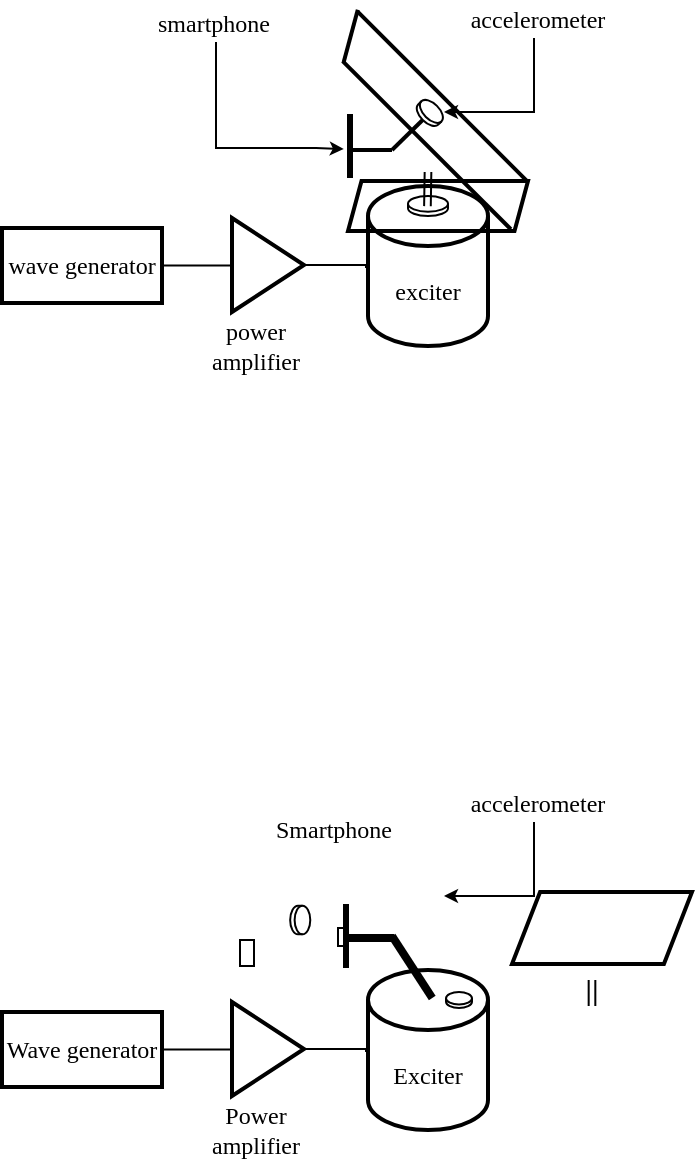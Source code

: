 <mxfile version="22.1.16" type="github">
  <diagram name="Page-1" id="-eMpOVEWGyke3WGTZZot">
    <mxGraphModel dx="241" dy="1312" grid="0" gridSize="10" guides="0" tooltips="1" connect="1" arrows="1" fold="1" page="1" pageScale="1" pageWidth="827" pageHeight="1169" math="0" shadow="0">
      <root>
        <mxCell id="0" />
        <mxCell id="1" parent="0" />
        <mxCell id="syNTxDQ9dA7czl0h41md-5" style="edgeStyle=orthogonalEdgeStyle;rounded=0;orthogonalLoop=1;jettySize=auto;html=1;exitX=1;exitY=0.5;exitDx=0;exitDy=0;entryX=0;entryY=0.5;entryDx=0;entryDy=0;endArrow=none;endFill=0;" parent="1" source="syNTxDQ9dA7czl0h41md-1" target="syNTxDQ9dA7czl0h41md-2" edge="1">
          <mxGeometry relative="1" as="geometry" />
        </mxCell>
        <mxCell id="syNTxDQ9dA7czl0h41md-1" value="Wave generator" style="rounded=0;whiteSpace=wrap;html=1;fontFamily=Times New Roman;strokeWidth=2;" parent="1" vertex="1">
          <mxGeometry x="257" y="441" width="80" height="37.5" as="geometry" />
        </mxCell>
        <mxCell id="syNTxDQ9dA7czl0h41md-6" style="edgeStyle=orthogonalEdgeStyle;rounded=0;orthogonalLoop=1;jettySize=auto;html=1;exitX=1;exitY=0.5;exitDx=0;exitDy=0;endArrow=none;endFill=0;" parent="1" source="syNTxDQ9dA7czl0h41md-2" edge="1">
          <mxGeometry relative="1" as="geometry">
            <mxPoint x="470.0" y="460" as="targetPoint" />
          </mxGeometry>
        </mxCell>
        <mxCell id="syNTxDQ9dA7czl0h41md-2" value="" style="triangle;whiteSpace=wrap;html=1;fontSize=12;strokeWidth=2;" parent="1" vertex="1">
          <mxGeometry x="372" y="436" width="36" height="47" as="geometry" />
        </mxCell>
        <mxCell id="syNTxDQ9dA7czl0h41md-3" value="Exciter" style="shape=cylinder3;whiteSpace=wrap;html=1;boundedLbl=1;backgroundOutline=1;size=15;fontFamily=Times New Roman;strokeWidth=2;" parent="1" vertex="1">
          <mxGeometry x="440" y="420" width="60" height="80" as="geometry" />
        </mxCell>
        <mxCell id="syNTxDQ9dA7czl0h41md-4" value="Power amplifier" style="text;strokeColor=none;align=center;fillColor=none;html=1;verticalAlign=middle;whiteSpace=wrap;rounded=0;fontFamily=Times New Roman;" parent="1" vertex="1">
          <mxGeometry x="354" y="485" width="60" height="30" as="geometry" />
        </mxCell>
        <mxCell id="syNTxDQ9dA7czl0h41md-7" value="" style="shape=cylinder3;whiteSpace=wrap;html=1;boundedLbl=1;backgroundOutline=1;size=3.126;" parent="1" vertex="1">
          <mxGeometry x="479" y="431" width="13" height="8" as="geometry" />
        </mxCell>
        <mxCell id="syNTxDQ9dA7czl0h41md-10" value="" style="endArrow=none;html=1;rounded=0;shape=link;width=3.333;exitX=0.5;exitY=1;exitDx=0;exitDy=0;exitPerimeter=0;" parent="1" edge="1">
          <mxGeometry width="50" height="50" relative="1" as="geometry">
            <mxPoint x="552" y="438" as="sourcePoint" />
            <mxPoint x="552" y="425" as="targetPoint" />
          </mxGeometry>
        </mxCell>
        <mxCell id="syNTxDQ9dA7czl0h41md-12" value="" style="shape=parallelogram;html=1;strokeWidth=2;perimeter=parallelogramPerimeter;whiteSpace=wrap;rounded=1;arcSize=0;size=0.156;fillColor=none;" parent="1" vertex="1">
          <mxGeometry x="512" y="381" width="90" height="36" as="geometry" />
        </mxCell>
        <mxCell id="syNTxDQ9dA7czl0h41md-28" value="" style="endArrow=none;html=1;rounded=0;strokeWidth=4;" parent="1" edge="1">
          <mxGeometry width="50" height="50" relative="1" as="geometry">
            <mxPoint x="430" y="404" as="sourcePoint" />
            <mxPoint x="453" y="404" as="targetPoint" />
          </mxGeometry>
        </mxCell>
        <mxCell id="syNTxDQ9dA7czl0h41md-30" value="" style="line;strokeWidth=3;direction=south;html=1;" parent="1" vertex="1">
          <mxGeometry x="424" y="387" width="10" height="32" as="geometry" />
        </mxCell>
        <mxCell id="syNTxDQ9dA7czl0h41md-33" value="" style="endArrow=none;html=1;rounded=0;strokeWidth=4;" parent="1" edge="1">
          <mxGeometry width="50" height="50" relative="1" as="geometry">
            <mxPoint x="452" y="403" as="sourcePoint" />
            <mxPoint x="472.123" y="434" as="targetPoint" />
          </mxGeometry>
        </mxCell>
        <mxCell id="syNTxDQ9dA7czl0h41md-32" value="" style="shape=cylinder3;whiteSpace=wrap;html=1;boundedLbl=1;backgroundOutline=1;size=3.915;rotation=90;" parent="1" vertex="1">
          <mxGeometry x="399" y="390" width="14.22" height="10.06" as="geometry" />
        </mxCell>
        <mxCell id="syNTxDQ9dA7czl0h41md-45" style="edgeStyle=orthogonalEdgeStyle;rounded=0;orthogonalLoop=1;jettySize=auto;html=1;exitX=0.5;exitY=1;exitDx=0;exitDy=0;endSize=4;endArrow=classic;endFill=1;" parent="1" edge="1">
          <mxGeometry relative="1" as="geometry">
            <mxPoint x="478" y="383" as="targetPoint" />
            <mxPoint x="523" y="346" as="sourcePoint" />
            <Array as="points">
              <mxPoint x="523" y="383" />
              <mxPoint x="482" y="383" />
            </Array>
          </mxGeometry>
        </mxCell>
        <mxCell id="syNTxDQ9dA7czl0h41md-39" value="accelerometer" style="text;strokeColor=none;align=center;fillColor=none;html=1;verticalAlign=middle;whiteSpace=wrap;rounded=0;fontFamily=Times New Roman;" parent="1" vertex="1">
          <mxGeometry x="499" y="329" width="52" height="15" as="geometry" />
        </mxCell>
        <mxCell id="syNTxDQ9dA7czl0h41md-44" value="&lt;font face=&quot;Times New Roman&quot;&gt;Smartphone&lt;/font&gt;" style="text;strokeColor=none;align=center;fillColor=none;html=1;verticalAlign=middle;whiteSpace=wrap;rounded=0;" parent="1" vertex="1">
          <mxGeometry x="397" y="342" width="52" height="15" as="geometry" />
        </mxCell>
        <mxCell id="Ww5bomZP4bkgs4StKyrw-16" style="edgeStyle=orthogonalEdgeStyle;rounded=0;orthogonalLoop=1;jettySize=auto;html=1;exitX=1;exitY=0.5;exitDx=0;exitDy=0;entryX=0;entryY=0.5;entryDx=0;entryDy=0;endArrow=none;endFill=0;" edge="1" source="Ww5bomZP4bkgs4StKyrw-17" target="Ww5bomZP4bkgs4StKyrw-19" parent="1">
          <mxGeometry relative="1" as="geometry" />
        </mxCell>
        <mxCell id="Ww5bomZP4bkgs4StKyrw-17" value="wave generator" style="rounded=0;whiteSpace=wrap;html=1;fontFamily=Times New Roman;strokeWidth=2;" vertex="1" parent="1">
          <mxGeometry x="257" y="49" width="80" height="37.5" as="geometry" />
        </mxCell>
        <mxCell id="Ww5bomZP4bkgs4StKyrw-18" style="edgeStyle=orthogonalEdgeStyle;rounded=0;orthogonalLoop=1;jettySize=auto;html=1;exitX=1;exitY=0.5;exitDx=0;exitDy=0;endArrow=none;endFill=0;" edge="1" source="Ww5bomZP4bkgs4StKyrw-19" parent="1">
          <mxGeometry relative="1" as="geometry">
            <mxPoint x="470.0" y="68" as="targetPoint" />
          </mxGeometry>
        </mxCell>
        <mxCell id="Ww5bomZP4bkgs4StKyrw-19" value="" style="triangle;whiteSpace=wrap;html=1;fontSize=12;strokeWidth=2;" vertex="1" parent="1">
          <mxGeometry x="372" y="44" width="36" height="47" as="geometry" />
        </mxCell>
        <mxCell id="Ww5bomZP4bkgs4StKyrw-20" value="exciter" style="shape=cylinder3;whiteSpace=wrap;html=1;boundedLbl=1;backgroundOutline=1;size=15;fontFamily=Times New Roman;strokeWidth=2;" vertex="1" parent="1">
          <mxGeometry x="440" y="28" width="60" height="80" as="geometry" />
        </mxCell>
        <mxCell id="Ww5bomZP4bkgs4StKyrw-21" value="power amplifier" style="text;strokeColor=none;align=center;fillColor=none;html=1;verticalAlign=middle;whiteSpace=wrap;rounded=0;fontFamily=Times New Roman;" vertex="1" parent="1">
          <mxGeometry x="354" y="93" width="60" height="30" as="geometry" />
        </mxCell>
        <mxCell id="Ww5bomZP4bkgs4StKyrw-22" value="" style="shape=cylinder3;whiteSpace=wrap;html=1;boundedLbl=1;backgroundOutline=1;size=3.915;" vertex="1" parent="1">
          <mxGeometry x="460" y="33" width="20" height="10" as="geometry" />
        </mxCell>
        <mxCell id="Ww5bomZP4bkgs4StKyrw-23" value="" style="endArrow=none;html=1;rounded=0;shape=link;width=3.333;exitX=0.486;exitY=0.209;exitDx=0;exitDy=0;exitPerimeter=0;" edge="1" parent="1">
          <mxGeometry width="50" height="50" relative="1" as="geometry">
            <mxPoint x="469.72" y="38.09" as="sourcePoint" />
            <mxPoint x="470" y="21" as="targetPoint" />
          </mxGeometry>
        </mxCell>
        <mxCell id="Ww5bomZP4bkgs4StKyrw-24" value="" style="shape=parallelogram;html=1;strokeWidth=2;perimeter=parallelogramPerimeter;whiteSpace=wrap;rounded=1;arcSize=0;size=0.075;fillColor=none;" vertex="1" parent="1">
          <mxGeometry x="430" y="25.5" width="90" height="25" as="geometry" />
        </mxCell>
        <mxCell id="Ww5bomZP4bkgs4StKyrw-25" value="" style="line;strokeWidth=2;html=1;rotation=45;" vertex="1" parent="1">
          <mxGeometry x="417.41" y="-22.17" width="119.83" height="11" as="geometry" />
        </mxCell>
        <mxCell id="Ww5bomZP4bkgs4StKyrw-26" value="" style="line;strokeWidth=2;html=1;rotation=45;" vertex="1" parent="1">
          <mxGeometry x="409.92" y="2.59" width="118.93" height="10" as="geometry" />
        </mxCell>
        <mxCell id="Ww5bomZP4bkgs4StKyrw-27" value="" style="line;strokeWidth=2;html=1;rotation=-75;" vertex="1" parent="1">
          <mxGeometry x="417.72" y="-52" width="27.28" height="10" as="geometry" />
        </mxCell>
        <mxCell id="Ww5bomZP4bkgs4StKyrw-28" value="" style="endArrow=none;html=1;rounded=0;" edge="1" source="Ww5bomZP4bkgs4StKyrw-32" parent="1">
          <mxGeometry width="50" height="50" relative="1" as="geometry">
            <mxPoint x="452" y="10" as="sourcePoint" />
            <mxPoint x="472" y="-10" as="targetPoint" />
          </mxGeometry>
        </mxCell>
        <mxCell id="Ww5bomZP4bkgs4StKyrw-29" value="" style="endArrow=none;html=1;rounded=0;strokeWidth=2;" edge="1" parent="1">
          <mxGeometry width="50" height="50" relative="1" as="geometry">
            <mxPoint x="432" y="10" as="sourcePoint" />
            <mxPoint x="452" y="10" as="targetPoint" />
          </mxGeometry>
        </mxCell>
        <mxCell id="Ww5bomZP4bkgs4StKyrw-30" value="" style="line;strokeWidth=3;direction=south;html=1;" vertex="1" parent="1">
          <mxGeometry x="426" y="-8" width="10" height="32" as="geometry" />
        </mxCell>
        <mxCell id="Ww5bomZP4bkgs4StKyrw-31" value="" style="endArrow=none;html=1;rounded=0;strokeWidth=2;" edge="1" target="Ww5bomZP4bkgs4StKyrw-32" parent="1">
          <mxGeometry width="50" height="50" relative="1" as="geometry">
            <mxPoint x="452" y="10" as="sourcePoint" />
            <mxPoint x="472" y="-10" as="targetPoint" />
          </mxGeometry>
        </mxCell>
        <mxCell id="Ww5bomZP4bkgs4StKyrw-32" value="" style="shape=cylinder3;whiteSpace=wrap;html=1;boundedLbl=1;backgroundOutline=1;size=3.915;rotation=45;" vertex="1" parent="1">
          <mxGeometry x="463.8" y="-13.55" width="14.22" height="10.06" as="geometry" />
        </mxCell>
        <mxCell id="Ww5bomZP4bkgs4StKyrw-33" style="edgeStyle=orthogonalEdgeStyle;rounded=0;orthogonalLoop=1;jettySize=auto;html=1;exitX=0.5;exitY=1;exitDx=0;exitDy=0;endSize=4;endArrow=classic;endFill=1;" edge="1" parent="1">
          <mxGeometry relative="1" as="geometry">
            <mxPoint x="478" y="-9" as="targetPoint" />
            <mxPoint x="523" y="-46" as="sourcePoint" />
            <Array as="points">
              <mxPoint x="523" y="-9" />
              <mxPoint x="482" y="-9" />
            </Array>
          </mxGeometry>
        </mxCell>
        <mxCell id="Ww5bomZP4bkgs4StKyrw-34" value="accelerometer" style="text;strokeColor=none;align=center;fillColor=none;html=1;verticalAlign=middle;whiteSpace=wrap;rounded=0;fontFamily=Times New Roman;" vertex="1" parent="1">
          <mxGeometry x="499" y="-63" width="52" height="15" as="geometry" />
        </mxCell>
        <mxCell id="Ww5bomZP4bkgs4StKyrw-35" style="edgeStyle=orthogonalEdgeStyle;rounded=0;orthogonalLoop=1;jettySize=auto;html=1;entryX=0.609;entryY=0.511;entryDx=0;entryDy=0;entryPerimeter=0;endSize=4;endArrow=classic;endFill=1;" edge="1" parent="1">
          <mxGeometry relative="1" as="geometry">
            <mxPoint x="364" y="-44" as="sourcePoint" />
            <mxPoint x="427.89" y="9.488" as="targetPoint" />
            <Array as="points">
              <mxPoint x="364" y="9" />
              <mxPoint x="414" y="9" />
            </Array>
          </mxGeometry>
        </mxCell>
        <mxCell id="Ww5bomZP4bkgs4StKyrw-36" value="&lt;font face=&quot;Times New Roman&quot;&gt;smartphone&lt;/font&gt;" style="text;strokeColor=none;align=center;fillColor=none;html=1;verticalAlign=middle;whiteSpace=wrap;rounded=0;" vertex="1" parent="1">
          <mxGeometry x="337" y="-61" width="52" height="15" as="geometry" />
        </mxCell>
        <mxCell id="Ww5bomZP4bkgs4StKyrw-41" value="" style="rounded=0;whiteSpace=wrap;html=1;" vertex="1" parent="1">
          <mxGeometry x="376" y="405" width="7" height="13" as="geometry" />
        </mxCell>
        <mxCell id="Ww5bomZP4bkgs4StKyrw-40" value="" style="rounded=0;whiteSpace=wrap;html=1;" vertex="1" parent="1">
          <mxGeometry x="425" y="399" width="3" height="9" as="geometry" />
        </mxCell>
      </root>
    </mxGraphModel>
  </diagram>
</mxfile>
